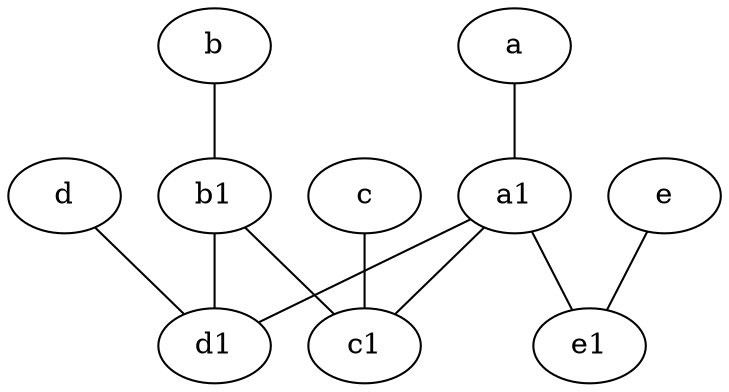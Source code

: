 graph {
	node [labelfontsize=50]
	a [labelfontsize=50 pos="8,2!"]
	d1 [labelfontsize=50 pos="3,5!"]
	c1 [labelfontsize=50 pos="4.5,3!"]
	e1 [labelfontsize=50 pos="7,7!"]
	a1 [labelfontsize=50 pos="8,3!"]
	e [labelfontsize=50 pos="7,9!"]
	b [labelfontsize=50 pos="10,4!"]
	b1 [labelfontsize=50 pos="9,4!"]
	d [labelfontsize=50 pos="2,5!"]
	c [labelfontsize=50 pos="4.5,2!"]
	c -- c1
	a -- a1
	a1 -- c1
	b1 -- c1
	b -- b1
	a1 -- e1
	d -- d1
	a1 -- d1
	e -- e1
	b1 -- d1
}
